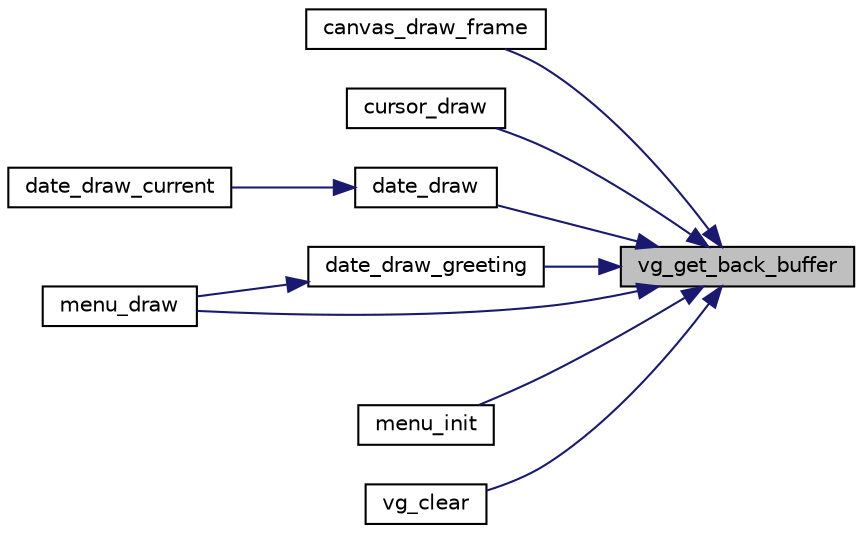 digraph "vg_get_back_buffer"
{
 // LATEX_PDF_SIZE
  edge [fontname="Helvetica",fontsize="10",labelfontname="Helvetica",labelfontsize="10"];
  node [fontname="Helvetica",fontsize="10",shape=record];
  rankdir="RL";
  Node1 [label="vg_get_back_buffer",height=0.2,width=0.4,color="black", fillcolor="grey75", style="filled", fontcolor="black",tooltip="Gets the back buffer."];
  Node1 -> Node2 [dir="back",color="midnightblue",fontsize="10",style="solid",fontname="Helvetica"];
  Node2 [label="canvas_draw_frame",height=0.2,width=0.4,color="black", fillcolor="white", style="filled",URL="$group__canvas.html#ga7212eaf58fd2e7ff08ae401d340d51cd",tooltip="Draws the canvas to the back buffer."];
  Node1 -> Node3 [dir="back",color="midnightblue",fontsize="10",style="solid",fontname="Helvetica"];
  Node3 [label="cursor_draw",height=0.2,width=0.4,color="black", fillcolor="white", style="filled",URL="$group__cursor.html#ga1f0539239b1f5a7f3de05af786aeaab2",tooltip="Draws the cursor to the back buffer in its current position according to its current state."];
  Node1 -> Node4 [dir="back",color="midnightblue",fontsize="10",style="solid",fontname="Helvetica"];
  Node4 [label="date_draw",height=0.2,width=0.4,color="black", fillcolor="white", style="filled",URL="$group__date.html#ga4935ca0b464c660a91e7f725da5149ae",tooltip="Draws a date to the given screen coordiantes."];
  Node4 -> Node5 [dir="back",color="midnightblue",fontsize="10",style="solid",fontname="Helvetica"];
  Node5 [label="date_draw_current",height=0.2,width=0.4,color="black", fillcolor="white", style="filled",URL="$group__date.html#gac6b60c120a9b43280cf175cc7fb7f047",tooltip="Draws the current date to the top left corner of the screen."];
  Node1 -> Node6 [dir="back",color="midnightblue",fontsize="10",style="solid",fontname="Helvetica"];
  Node6 [label="date_draw_greeting",height=0.2,width=0.4,color="black", fillcolor="white", style="filled",URL="$group__date.html#gaaf00425c1e5044b7a17bb4331de4ceb8",tooltip="Draws a greeting according to the current date to the given screen coordinates."];
  Node6 -> Node7 [dir="back",color="midnightblue",fontsize="10",style="solid",fontname="Helvetica"];
  Node7 [label="menu_draw",height=0.2,width=0.4,color="black", fillcolor="white", style="filled",URL="$group__menu.html#ga35731eaa9442f8db276220d9fc77dcf6",tooltip="Draws the menu according to its state to the back buffer."];
  Node1 -> Node7 [dir="back",color="midnightblue",fontsize="10",style="solid",fontname="Helvetica"];
  Node1 -> Node8 [dir="back",color="midnightblue",fontsize="10",style="solid",fontname="Helvetica"];
  Node8 [label="menu_init",height=0.2,width=0.4,color="black", fillcolor="white", style="filled",URL="$group__menu.html#gafae9ccfd6e7de562283d6ffc8c3cf066",tooltip="Loads the xpm images of the menu."];
  Node1 -> Node9 [dir="back",color="midnightblue",fontsize="10",style="solid",fontname="Helvetica"];
  Node9 [label="vg_clear",height=0.2,width=0.4,color="black", fillcolor="white", style="filled",URL="$group__video__gr.html#gaf58839f5f297f9c16204805e814e2352",tooltip="Paints the back buffer all white."];
}

